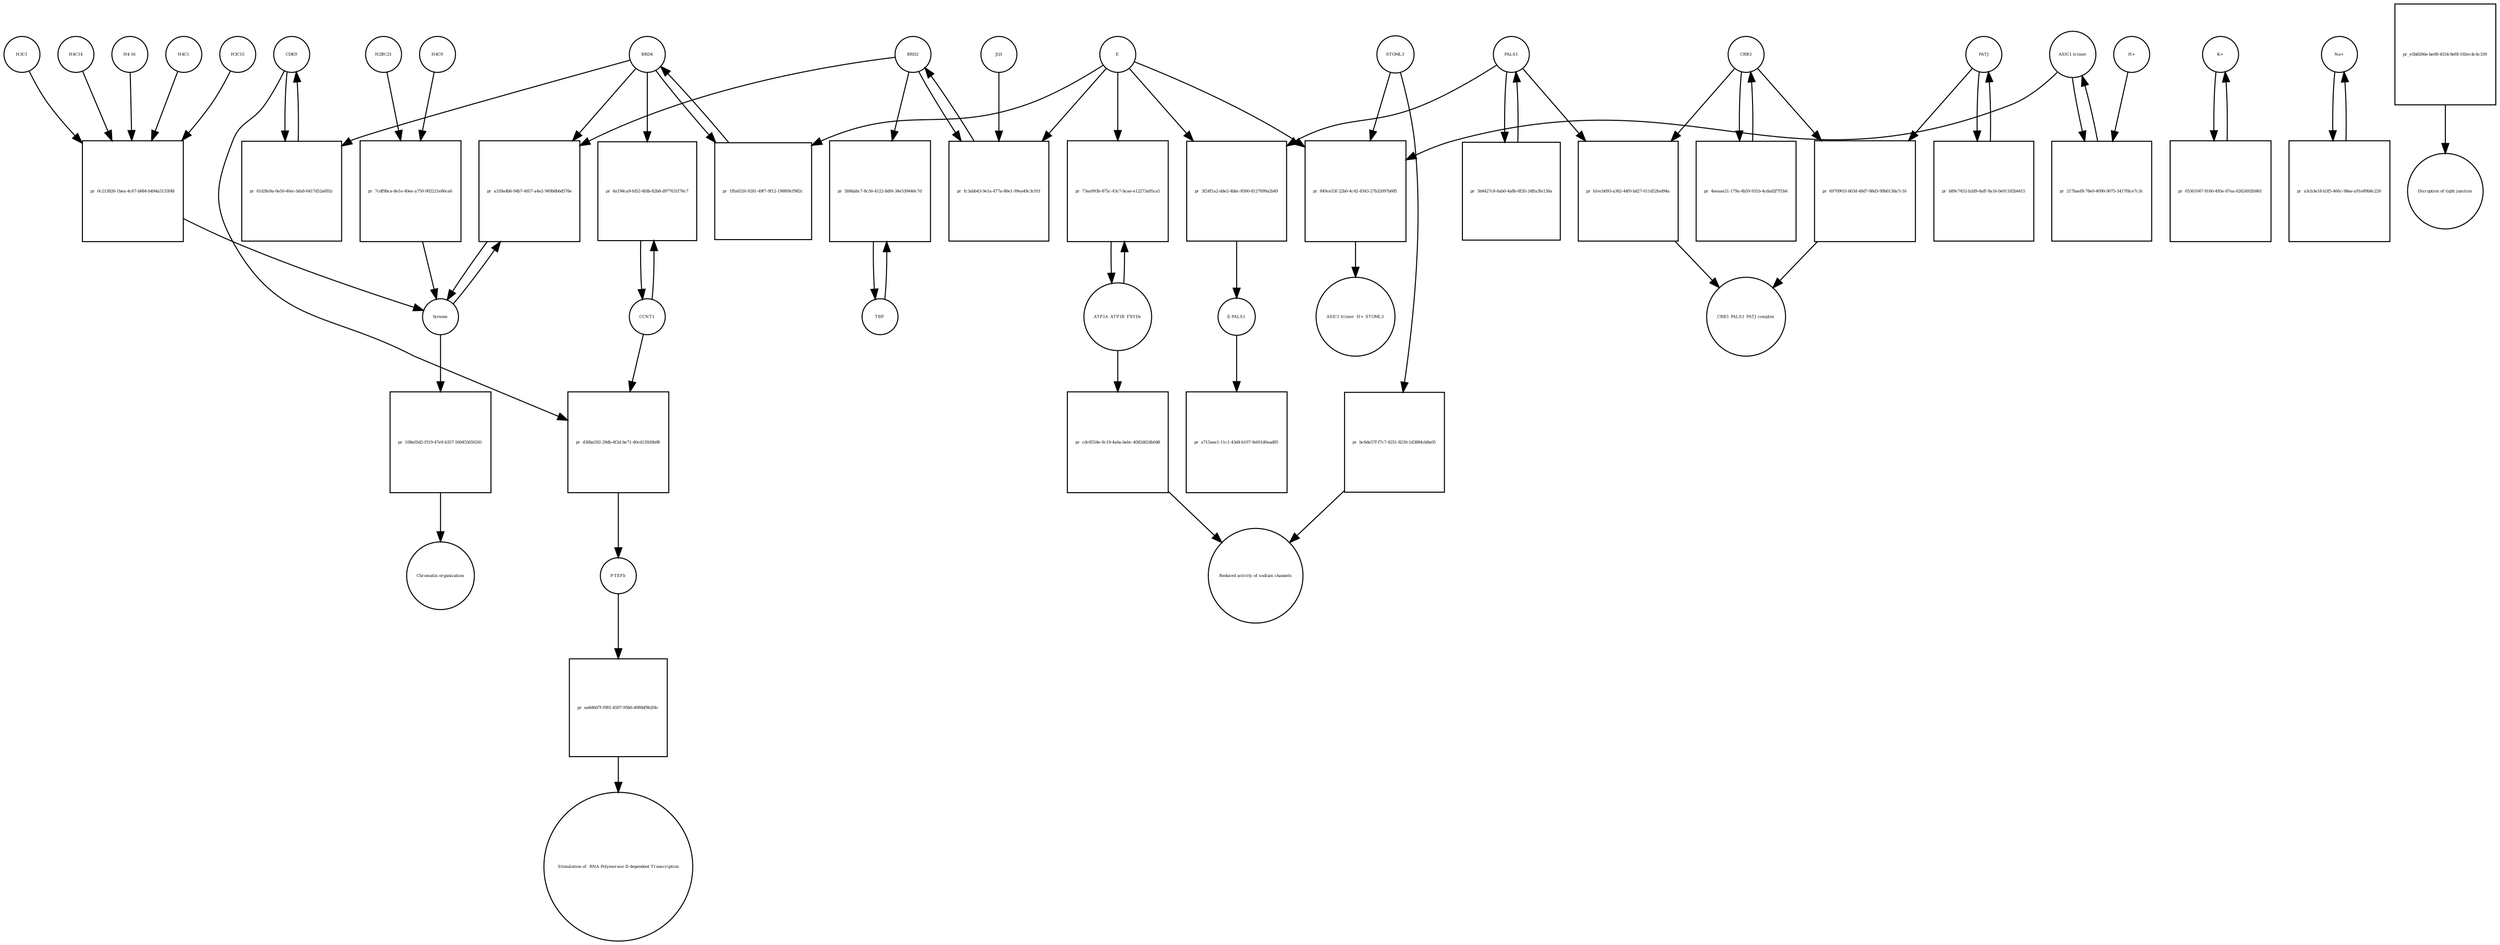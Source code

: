 strict digraph  {
CDK9 [annotation="", bipartite=0, cls=macromolecule, fontsize=4, label=CDK9, shape=circle];
"pr_61d3fe9a-0e50-40ec-bfa8-6417d52a692c" [annotation="", bipartite=1, cls=process, fontsize=4, label="pr_61d3fe9a-0e50-40ec-bfa8-6417d52a692c", shape=square];
BRD4 [annotation="", bipartite=0, cls=macromolecule, fontsize=4, label=BRD4, shape=circle];
CCNT1 [annotation="", bipartite=0, cls=macromolecule, fontsize=4, label=CCNT1, shape=circle];
"pr_4a194ca9-fd52-4fdb-82b8-d977631f76c7" [annotation="", bipartite=1, cls=process, fontsize=4, label="pr_4a194ca9-fd52-4fdb-82b8-d977631f76c7", shape=square];
histone [annotation="", bipartite=0, cls=complex, fontsize=4, label=histone, shape=circle];
"pr_a339a4b6-94b7-4657-a4e2-949b6b6d578e" [annotation="", bipartite=1, cls=process, fontsize=4, label="pr_a339a4b6-94b7-4657-a4e2-949b6b6d578e", shape=square];
BRD2 [annotation="", bipartite=0, cls=macromolecule, fontsize=4, label=BRD2, shape=circle];
"pr_1ffa6526-9281-49f7-9f12-198f69cf982c" [annotation="", bipartite=1, cls=process, fontsize=4, label="pr_1ffa6526-9281-49f7-9f12-198f69cf982c", shape=square];
E [annotation=urn_miriam_ncbiprotein_BCD58755, bipartite=0, cls=macromolecule, fontsize=4, label=E, shape=circle];
H4C14 [annotation="", bipartite=0, cls=macromolecule, fontsize=4, label=H4C14, shape=circle];
"pr_0c213826-1bea-4c67-b684-b494a5133f48" [annotation="", bipartite=1, cls=process, fontsize=4, label="pr_0c213826-1bea-4c67-b684-b494a5133f48", shape=square];
"H4-16" [annotation="", bipartite=0, cls=macromolecule, fontsize=4, label="H4-16", shape=circle];
H4C1 [annotation="", bipartite=0, cls=macromolecule, fontsize=4, label=H4C1, shape=circle];
H3C15 [annotation="", bipartite=0, cls=macromolecule, fontsize=4, label=H3C15, shape=circle];
H3C1 [annotation="", bipartite=0, cls=macromolecule, fontsize=4, label=H3C1, shape=circle];
"pr_fc3abb43-9e1a-477a-86e1-99ea49c3c91f" [annotation="", bipartite=1, cls=process, fontsize=4, label="pr_fc3abb43-9e1a-477a-86e1-99ea49c3c91f", shape=square];
JQ1 [annotation="", bipartite=0, cls=macromolecule, fontsize=4, label=JQ1, shape=circle];
TBP [annotation="", bipartite=0, cls=macromolecule, fontsize=4, label=TBP, shape=circle];
"pr_5b9dabc7-8c56-4122-8df4-34e539446c7d" [annotation="", bipartite=1, cls=process, fontsize=4, label="pr_5b9dabc7-8c56-4122-8df4-34e539446c7d", shape=square];
H4C9 [annotation="", bipartite=0, cls=macromolecule, fontsize=4, label=H4C9, shape=circle];
"pr_7cdf9bca-8e1e-40ee-a750-902221e86ca6" [annotation="", bipartite=1, cls=process, fontsize=4, label="pr_7cdf9bca-8e1e-40ee-a750-902221e86ca6", shape=square];
H2BC21 [annotation="", bipartite=0, cls=macromolecule, fontsize=4, label=H2BC21, shape=circle];
"pr_3f24f1a2-dde2-4bbc-8500-8127099a2b49" [annotation="", bipartite=1, cls=process, fontsize=4, label="pr_3f24f1a2-dde2-4bbc-8500-8127099a2b49", shape=square];
PALS1 [annotation="", bipartite=0, cls=macromolecule, fontsize=4, label=PALS1, shape=circle];
"E-PALS1" [annotation="", bipartite=0, cls=complex, fontsize=4, label="E-PALS1", shape=circle];
"pr_a715aee1-11c1-43d4-b197-9ef61d0ead85" [annotation="", bipartite=1, cls=process, fontsize=4, label="pr_a715aee1-11c1-43d4-b197-9ef61d0ead85", shape=square];
"pr_5b4427c8-6ab0-4a8b-8f20-24ffa3fe158a" [annotation="", bipartite=1, cls=process, fontsize=4, label="pr_5b4427c8-6ab0-4a8b-8f20-24ffa3fe158a", shape=square];
CRB3 [annotation="", bipartite=0, cls=macromolecule, fontsize=4, label=CRB3, shape=circle];
"pr_4eeaae21-179a-4b59-931b-4cdad2f7f1b6" [annotation="", bipartite=1, cls=process, fontsize=4, label="pr_4eeaae21-179a-4b59-931b-4cdad2f7f1b6", shape=square];
PATJ [annotation="", bipartite=0, cls=macromolecule, fontsize=4, label=PATJ, shape=circle];
"pr_b89c7452-b2d9-4aff-9a16-0e91182b4415" [annotation="", bipartite=1, cls=process, fontsize=4, label="pr_b89c7452-b2d9-4aff-9a16-0e91182b4415", shape=square];
ATP1A_ATP1B_FXYDs [annotation="", bipartite=0, cls=complex, fontsize=4, label=ATP1A_ATP1B_FXYDs, shape=circle];
"pr_73ea993b-875c-43c7-bcae-e12273a95ca1" [annotation="", bipartite=1, cls=process, fontsize=4, label="pr_73ea993b-875c-43c7-bcae-e12273a95ca1", shape=square];
"ASIC1 trimer" [annotation="", bipartite=0, cls=macromolecule, fontsize=4, label="ASIC1 trimer", shape=circle];
"pr_217baef8-78e0-4090-9075-5417f8ce7c3c" [annotation="", bipartite=1, cls=process, fontsize=4, label="pr_217baef8-78e0-4090-9075-5417f8ce7c3c", shape=square];
"H+" [annotation="", bipartite=0, cls="simple chemical", fontsize=4, label="H+", shape=circle];
"pr_849ce53f-22b0-4c42-8343-27b32097b685" [annotation="", bipartite=1, cls=process, fontsize=4, label="pr_849ce53f-22b0-4c42-8343-27b32097b685", shape=square];
STOML3 [annotation="", bipartite=0, cls=macromolecule, fontsize=4, label=STOML3, shape=circle];
"ASIC1 trimer_H+_STOML3" [annotation="", bipartite=0, cls=complex, fontsize=4, label="ASIC1 trimer_H+_STOML3", shape=circle];
"K+" [annotation="", bipartite=0, cls="simple chemical", fontsize=4, label="K+", shape=circle];
"pr_05561047-9160-495e-87ea-6262492fd461" [annotation="", bipartite=1, cls=process, fontsize=4, label="pr_05561047-9160-495e-87ea-6262492fd461", shape=square];
"Na+" [annotation="", bipartite=0, cls="simple chemical", fontsize=4, label="Na+", shape=circle];
"pr_a3cb3e18-b3f5-466c-98ae-a91e89b6c226" [annotation="", bipartite=1, cls=process, fontsize=4, label="pr_a3cb3e18-b3f5-466c-98ae-a91e89b6c226", shape=square];
"pr_b1ecb093-a362-44f0-bd27-011d52fed94a" [annotation="", bipartite=1, cls=process, fontsize=4, label="pr_b1ecb093-a362-44f0-bd27-011d52fed94a", shape=square];
"CRB3_PALS1_PATJ complex" [annotation="", bipartite=0, cls=complex, fontsize=4, label="CRB3_PALS1_PATJ complex", shape=circle];
"pr_6970901f-603d-48d7-88d3-99b0138a7c16" [annotation="", bipartite=1, cls=process, fontsize=4, label="pr_6970901f-603d-48d7-88d3-99b0138a7c16", shape=square];
"pr_cdc8554e-0c19-4a6a-bebc-4082d024b048" [annotation="", bipartite=1, cls=process, fontsize=4, label="pr_cdc8554e-0c19-4a6a-bebc-4082d024b048", shape=square];
"Reduced activity of sodium channels" [annotation="", bipartite=0, cls=phenotype, fontsize=4, label="Reduced activity of sodium channels", shape=circle];
"pr_bc6de57f-f7c7-4251-8230-1d3884cb8a05" [annotation="", bipartite=1, cls=process, fontsize=4, label="pr_bc6de57f-f7c7-4251-8230-1d3884cb8a05", shape=square];
"pr_e5b8266e-be08-4554-8ef8-192ec4c4c339" [annotation="", bipartite=1, cls=process, fontsize=4, label="pr_e5b8266e-be08-4554-8ef8-192ec4c4c339", shape=square];
"Disruption of tight junction" [annotation="", bipartite=0, cls=phenotype, fontsize=4, label="Disruption of tight junction", shape=circle];
"pr_d36ba592-29db-4f2d-be71-40cd13926b98" [annotation="", bipartite=1, cls=process, fontsize=4, label="pr_d36ba592-29db-4f2d-be71-40cd13926b98", shape=square];
"P-TEFb" [annotation="", bipartite=0, cls=complex, fontsize=4, label="P-TEFb", shape=circle];
"pr_aa6d6d7f-f981-4507-95b6-d0f6bf9b2f4c" [annotation="", bipartite=1, cls=process, fontsize=4, label="pr_aa6d6d7f-f981-4507-95b6-d0f6bf9b2f4c", shape=square];
" Stimulation of  RNA Polymerase II-dependent Transcription " [annotation="", bipartite=0, cls=phenotype, fontsize=4, label=" Stimulation of  RNA Polymerase II-dependent Transcription ", shape=circle];
"pr_108a05d2-f319-47e9-b357-569455650241" [annotation="", bipartite=1, cls=process, fontsize=4, label="pr_108a05d2-f319-47e9-b357-569455650241", shape=square];
"Chromatin organization" [annotation="", bipartite=0, cls=phenotype, fontsize=4, label="Chromatin organization", shape=circle];
CDK9 -> "pr_61d3fe9a-0e50-40ec-bfa8-6417d52a692c"  [annotation="", interaction_type=consumption];
CDK9 -> "pr_d36ba592-29db-4f2d-be71-40cd13926b98"  [annotation="", interaction_type=consumption];
"pr_61d3fe9a-0e50-40ec-bfa8-6417d52a692c" -> CDK9  [annotation="", interaction_type=production];
BRD4 -> "pr_61d3fe9a-0e50-40ec-bfa8-6417d52a692c"  [annotation="urn_miriam_doi_10.18632%2Foncotarget.18583|urn_miriam_doi_10.1016%2Fj.molcel.2005.06.027", interaction_type=catalysis];
BRD4 -> "pr_4a194ca9-fd52-4fdb-82b8-d977631f76c7"  [annotation="urn_miriam_doi_10.1016%2Fj.molcel.2005.06.027", interaction_type=catalysis];
BRD4 -> "pr_a339a4b6-94b7-4657-a4e2-949b6b6d578e"  [annotation="urn_miriam_doi_10.1038%2Fnsmb.3228.|urn_miriam_doi_10.1016%2Fj.molcel.2008.01.018", interaction_type=catalysis];
BRD4 -> "pr_1ffa6526-9281-49f7-9f12-198f69cf982c"  [annotation="", interaction_type=consumption];
CCNT1 -> "pr_4a194ca9-fd52-4fdb-82b8-d977631f76c7"  [annotation="", interaction_type=consumption];
CCNT1 -> "pr_d36ba592-29db-4f2d-be71-40cd13926b98"  [annotation="", interaction_type=consumption];
"pr_4a194ca9-fd52-4fdb-82b8-d977631f76c7" -> CCNT1  [annotation="", interaction_type=production];
histone -> "pr_a339a4b6-94b7-4657-a4e2-949b6b6d578e"  [annotation="", interaction_type=consumption];
histone -> "pr_108a05d2-f319-47e9-b357-569455650241"  [annotation="", interaction_type=consumption];
"pr_a339a4b6-94b7-4657-a4e2-949b6b6d578e" -> histone  [annotation="", interaction_type=production];
BRD2 -> "pr_a339a4b6-94b7-4657-a4e2-949b6b6d578e"  [annotation="urn_miriam_doi_10.1038%2Fnsmb.3228.|urn_miriam_doi_10.1016%2Fj.molcel.2008.01.018", interaction_type=catalysis];
BRD2 -> "pr_fc3abb43-9e1a-477a-86e1-99ea49c3c91f"  [annotation="", interaction_type=consumption];
BRD2 -> "pr_5b9dabc7-8c56-4122-8df4-34e539446c7d"  [annotation="urn_miriam_doi_10.1007%2Fs11010-006-9223-6", interaction_type=catalysis];
"pr_1ffa6526-9281-49f7-9f12-198f69cf982c" -> BRD4  [annotation="", interaction_type=production];
E -> "pr_1ffa6526-9281-49f7-9f12-198f69cf982c"  [annotation="urn_miriam_doi_10.1038%2Fs41586-020-2286-9", interaction_type=inhibition];
E -> "pr_fc3abb43-9e1a-477a-86e1-99ea49c3c91f"  [annotation="urn_miriam_doi_10.1038%2Fs41586-020-2286-9|urn_miriam_doi_10.1080%2F15592294.2018.1469891", interaction_type=inhibition];
E -> "pr_3f24f1a2-dde2-4bbc-8500-8127099a2b49"  [annotation="", interaction_type=consumption];
E -> "pr_73ea993b-875c-43c7-bcae-e12273a95ca1"  [annotation="urn_miriam_doi_10.1016%2Fj.virol.2011.03.029", interaction_type=inhibition];
E -> "pr_849ce53f-22b0-4c42-8343-27b32097b685"  [annotation="urn_miriam_doi_10.1016%2Fj.virol.2011.03.029", interaction_type=inhibition];
H4C14 -> "pr_0c213826-1bea-4c67-b684-b494a5133f48"  [annotation="", interaction_type=consumption];
"pr_0c213826-1bea-4c67-b684-b494a5133f48" -> histone  [annotation="", interaction_type=production];
"H4-16" -> "pr_0c213826-1bea-4c67-b684-b494a5133f48"  [annotation="", interaction_type=consumption];
H4C1 -> "pr_0c213826-1bea-4c67-b684-b494a5133f48"  [annotation="", interaction_type=consumption];
H3C15 -> "pr_0c213826-1bea-4c67-b684-b494a5133f48"  [annotation="", interaction_type=consumption];
H3C1 -> "pr_0c213826-1bea-4c67-b684-b494a5133f48"  [annotation="", interaction_type=consumption];
"pr_fc3abb43-9e1a-477a-86e1-99ea49c3c91f" -> BRD2  [annotation="", interaction_type=production];
JQ1 -> "pr_fc3abb43-9e1a-477a-86e1-99ea49c3c91f"  [annotation="urn_miriam_doi_10.1038%2Fs41586-020-2286-9|urn_miriam_doi_10.1080%2F15592294.2018.1469891", interaction_type=inhibition];
TBP -> "pr_5b9dabc7-8c56-4122-8df4-34e539446c7d"  [annotation="", interaction_type=consumption];
"pr_5b9dabc7-8c56-4122-8df4-34e539446c7d" -> TBP  [annotation="", interaction_type=production];
H4C9 -> "pr_7cdf9bca-8e1e-40ee-a750-902221e86ca6"  [annotation="", interaction_type=consumption];
"pr_7cdf9bca-8e1e-40ee-a750-902221e86ca6" -> histone  [annotation="", interaction_type=production];
H2BC21 -> "pr_7cdf9bca-8e1e-40ee-a750-902221e86ca6"  [annotation="", interaction_type=consumption];
"pr_3f24f1a2-dde2-4bbc-8500-8127099a2b49" -> "E-PALS1"  [annotation="", interaction_type=production];
PALS1 -> "pr_3f24f1a2-dde2-4bbc-8500-8127099a2b49"  [annotation="", interaction_type=consumption];
PALS1 -> "pr_5b4427c8-6ab0-4a8b-8f20-24ffa3fe158a"  [annotation="", interaction_type=consumption];
PALS1 -> "pr_b1ecb093-a362-44f0-bd27-011d52fed94a"  [annotation="", interaction_type=consumption];
"E-PALS1" -> "pr_a715aee1-11c1-43d4-b197-9ef61d0ead85"  [annotation="", interaction_type=consumption];
"pr_5b4427c8-6ab0-4a8b-8f20-24ffa3fe158a" -> PALS1  [annotation="", interaction_type=production];
CRB3 -> "pr_4eeaae21-179a-4b59-931b-4cdad2f7f1b6"  [annotation="", interaction_type=consumption];
CRB3 -> "pr_b1ecb093-a362-44f0-bd27-011d52fed94a"  [annotation="", interaction_type=consumption];
CRB3 -> "pr_6970901f-603d-48d7-88d3-99b0138a7c16"  [annotation="", interaction_type=consumption];
"pr_4eeaae21-179a-4b59-931b-4cdad2f7f1b6" -> CRB3  [annotation="", interaction_type=production];
PATJ -> "pr_b89c7452-b2d9-4aff-9a16-0e91182b4415"  [annotation="", interaction_type=consumption];
PATJ -> "pr_6970901f-603d-48d7-88d3-99b0138a7c16"  [annotation="", interaction_type=consumption];
"pr_b89c7452-b2d9-4aff-9a16-0e91182b4415" -> PATJ  [annotation="", interaction_type=production];
ATP1A_ATP1B_FXYDs -> "pr_73ea993b-875c-43c7-bcae-e12273a95ca1"  [annotation="", interaction_type=consumption];
ATP1A_ATP1B_FXYDs -> "pr_cdc8554e-0c19-4a6a-bebc-4082d024b048"  [annotation="", interaction_type=consumption];
"pr_73ea993b-875c-43c7-bcae-e12273a95ca1" -> ATP1A_ATP1B_FXYDs  [annotation="", interaction_type=production];
"ASIC1 trimer" -> "pr_217baef8-78e0-4090-9075-5417f8ce7c3c"  [annotation="", interaction_type=consumption];
"ASIC1 trimer" -> "pr_849ce53f-22b0-4c42-8343-27b32097b685"  [annotation="", interaction_type=consumption];
"pr_217baef8-78e0-4090-9075-5417f8ce7c3c" -> "ASIC1 trimer"  [annotation="", interaction_type=production];
"H+" -> "pr_217baef8-78e0-4090-9075-5417f8ce7c3c"  [annotation="", interaction_type=consumption];
"pr_849ce53f-22b0-4c42-8343-27b32097b685" -> "ASIC1 trimer_H+_STOML3"  [annotation="", interaction_type=production];
STOML3 -> "pr_849ce53f-22b0-4c42-8343-27b32097b685"  [annotation="", interaction_type=consumption];
STOML3 -> "pr_bc6de57f-f7c7-4251-8230-1d3884cb8a05"  [annotation="", interaction_type=consumption];
"K+" -> "pr_05561047-9160-495e-87ea-6262492fd461"  [annotation="", interaction_type=consumption];
"pr_05561047-9160-495e-87ea-6262492fd461" -> "K+"  [annotation="", interaction_type=production];
"Na+" -> "pr_a3cb3e18-b3f5-466c-98ae-a91e89b6c226"  [annotation="", interaction_type=consumption];
"pr_a3cb3e18-b3f5-466c-98ae-a91e89b6c226" -> "Na+"  [annotation="", interaction_type=production];
"pr_b1ecb093-a362-44f0-bd27-011d52fed94a" -> "CRB3_PALS1_PATJ complex"  [annotation="", interaction_type=production];
"pr_6970901f-603d-48d7-88d3-99b0138a7c16" -> "CRB3_PALS1_PATJ complex"  [annotation="", interaction_type=production];
"pr_cdc8554e-0c19-4a6a-bebc-4082d024b048" -> "Reduced activity of sodium channels"  [annotation="", interaction_type=production];
"pr_bc6de57f-f7c7-4251-8230-1d3884cb8a05" -> "Reduced activity of sodium channels"  [annotation="", interaction_type=production];
"pr_e5b8266e-be08-4554-8ef8-192ec4c4c339" -> "Disruption of tight junction"  [annotation="", interaction_type=production];
"pr_d36ba592-29db-4f2d-be71-40cd13926b98" -> "P-TEFb"  [annotation="", interaction_type=production];
"P-TEFb" -> "pr_aa6d6d7f-f981-4507-95b6-d0f6bf9b2f4c"  [annotation="", interaction_type=consumption];
"pr_aa6d6d7f-f981-4507-95b6-d0f6bf9b2f4c" -> " Stimulation of  RNA Polymerase II-dependent Transcription "  [annotation="", interaction_type=production];
"pr_108a05d2-f319-47e9-b357-569455650241" -> "Chromatin organization"  [annotation="", interaction_type=production];
}
